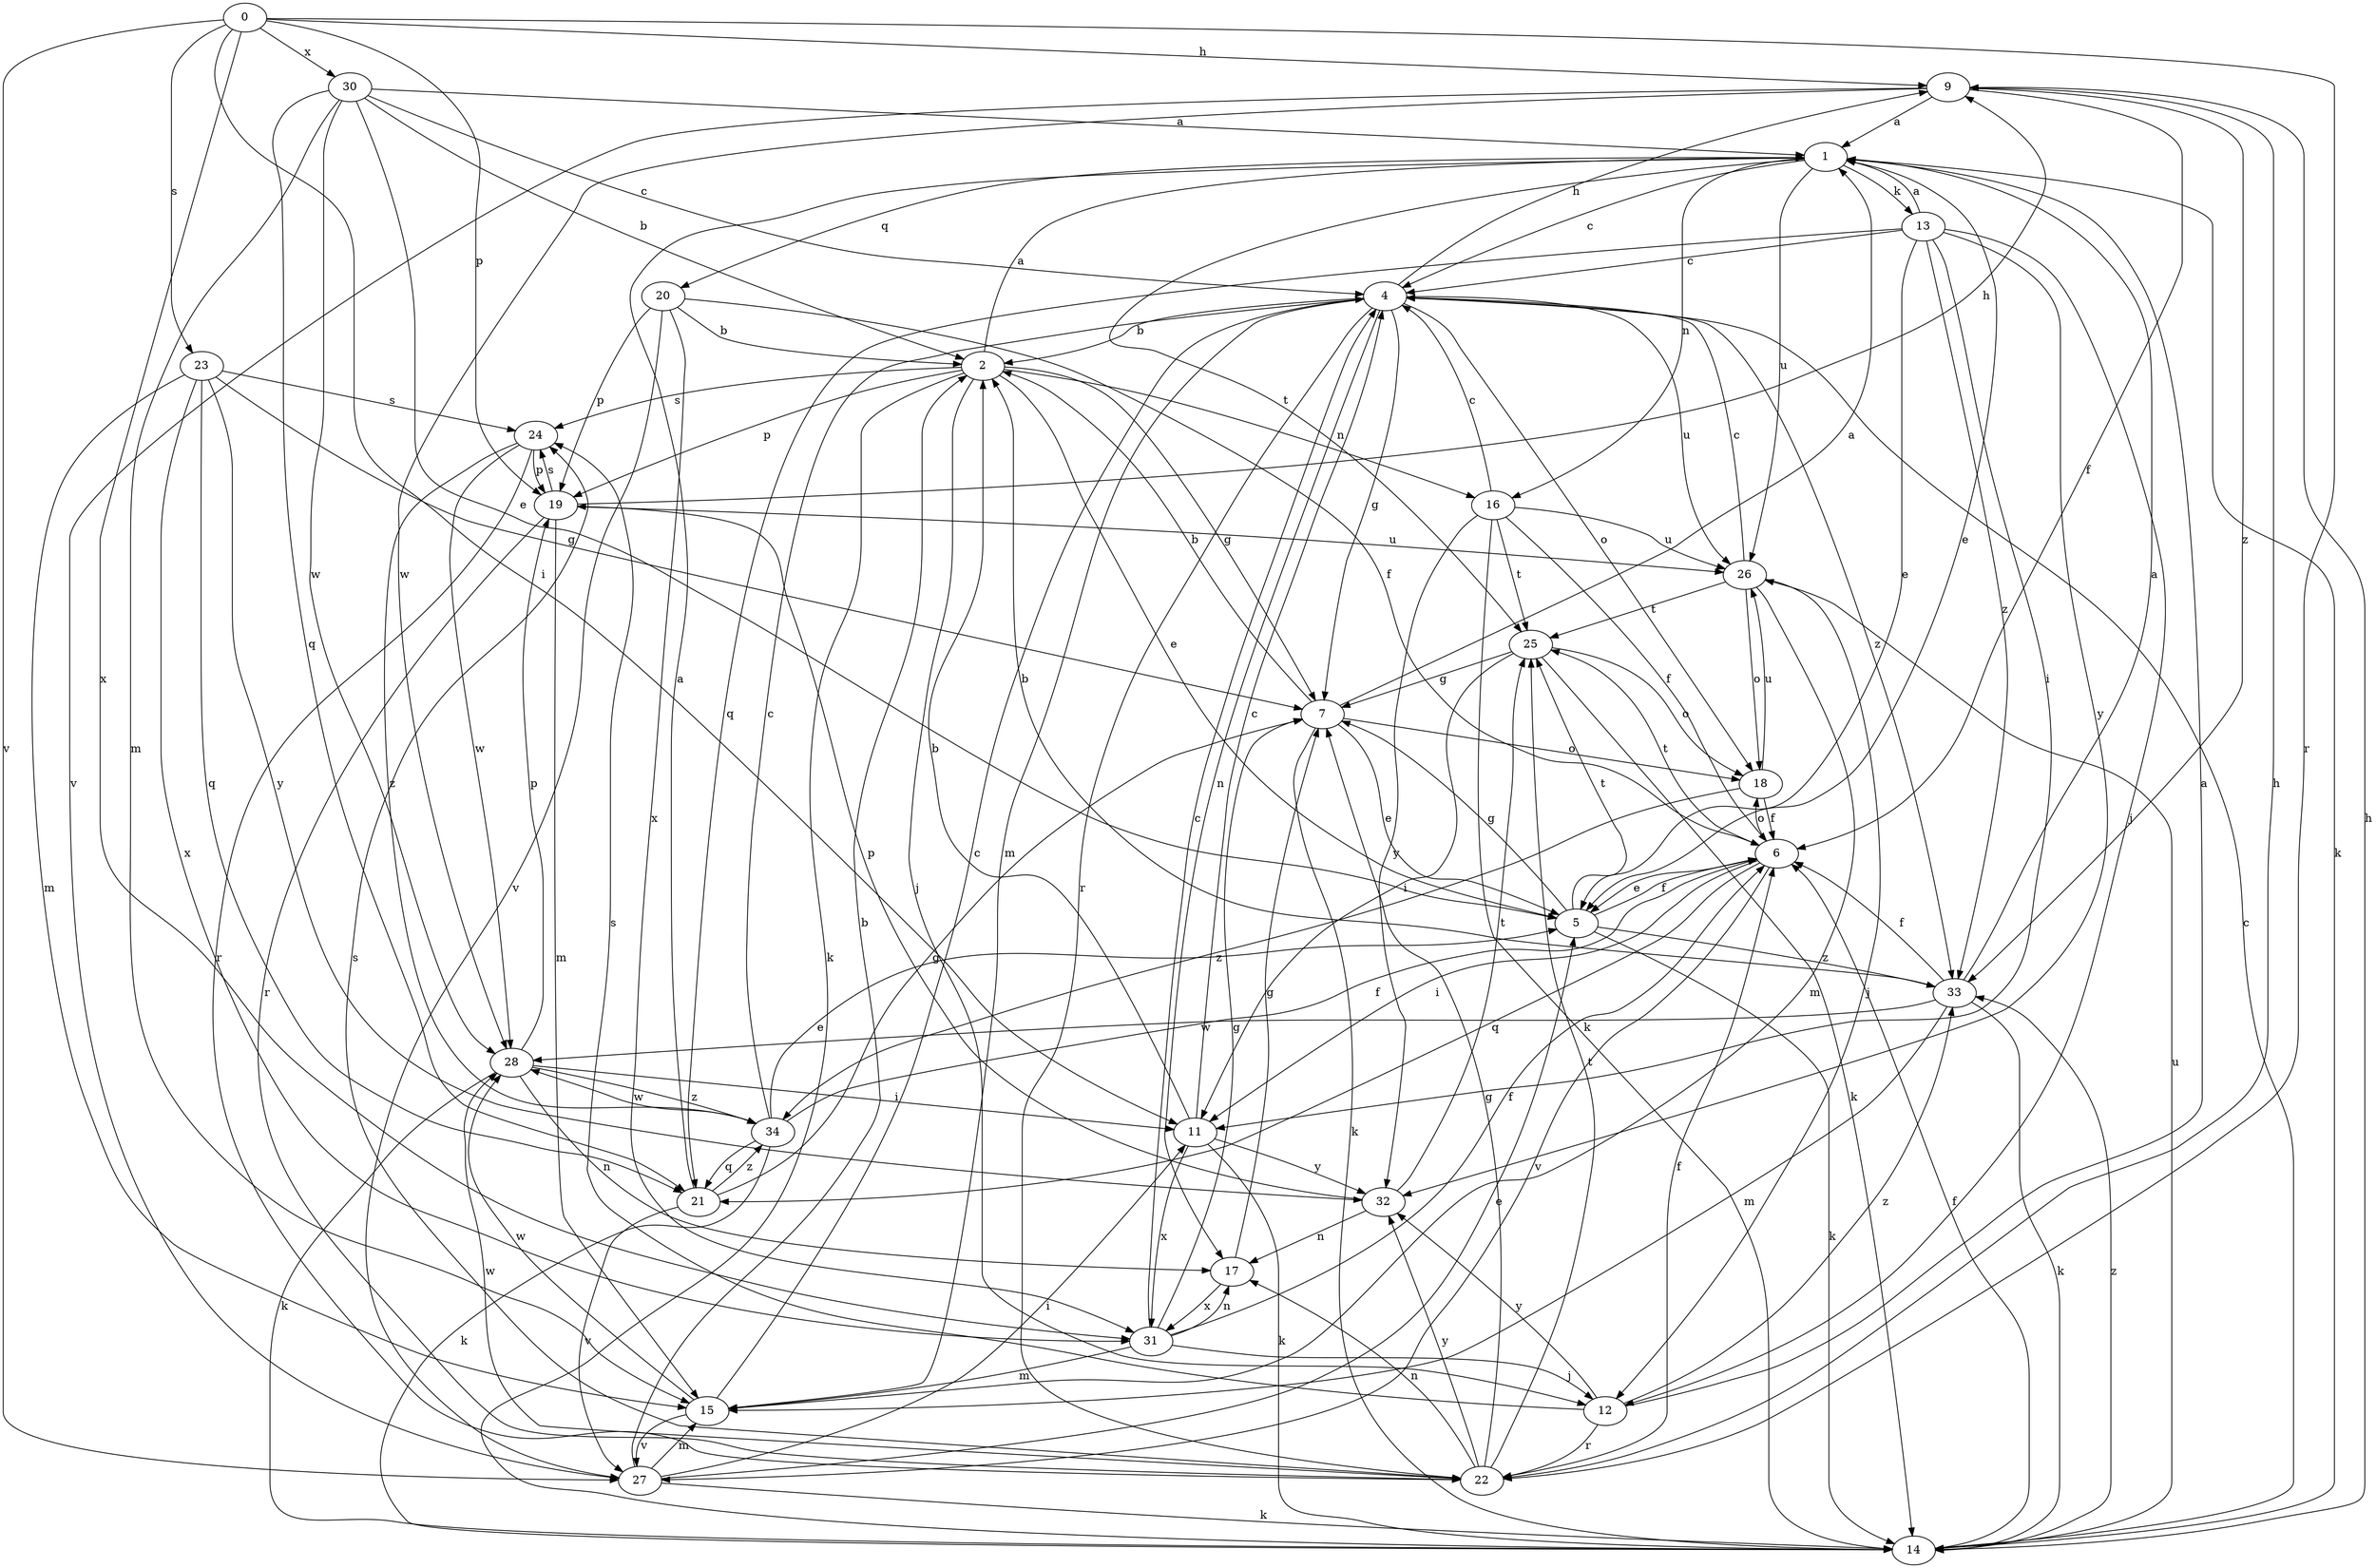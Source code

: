strict digraph  {
0;
1;
2;
4;
5;
6;
7;
9;
11;
12;
13;
14;
15;
16;
17;
18;
19;
20;
21;
22;
23;
24;
25;
26;
27;
28;
30;
31;
32;
33;
34;
0 -> 9  [label=h];
0 -> 11  [label=i];
0 -> 19  [label=p];
0 -> 22  [label=r];
0 -> 23  [label=s];
0 -> 27  [label=v];
0 -> 30  [label=x];
0 -> 31  [label=x];
1 -> 4  [label=c];
1 -> 5  [label=e];
1 -> 13  [label=k];
1 -> 14  [label=k];
1 -> 16  [label=n];
1 -> 20  [label=q];
1 -> 25  [label=t];
1 -> 26  [label=u];
2 -> 1  [label=a];
2 -> 5  [label=e];
2 -> 7  [label=g];
2 -> 12  [label=j];
2 -> 14  [label=k];
2 -> 16  [label=n];
2 -> 19  [label=p];
2 -> 24  [label=s];
4 -> 2  [label=b];
4 -> 7  [label=g];
4 -> 9  [label=h];
4 -> 15  [label=m];
4 -> 17  [label=n];
4 -> 18  [label=o];
4 -> 22  [label=r];
4 -> 26  [label=u];
4 -> 33  [label=z];
5 -> 6  [label=f];
5 -> 7  [label=g];
5 -> 14  [label=k];
5 -> 25  [label=t];
5 -> 33  [label=z];
6 -> 5  [label=e];
6 -> 11  [label=i];
6 -> 18  [label=o];
6 -> 21  [label=q];
6 -> 25  [label=t];
6 -> 27  [label=v];
7 -> 1  [label=a];
7 -> 2  [label=b];
7 -> 5  [label=e];
7 -> 14  [label=k];
7 -> 18  [label=o];
9 -> 1  [label=a];
9 -> 6  [label=f];
9 -> 27  [label=v];
9 -> 28  [label=w];
9 -> 33  [label=z];
11 -> 2  [label=b];
11 -> 4  [label=c];
11 -> 14  [label=k];
11 -> 31  [label=x];
11 -> 32  [label=y];
12 -> 1  [label=a];
12 -> 22  [label=r];
12 -> 24  [label=s];
12 -> 32  [label=y];
12 -> 33  [label=z];
13 -> 1  [label=a];
13 -> 4  [label=c];
13 -> 5  [label=e];
13 -> 11  [label=i];
13 -> 12  [label=j];
13 -> 21  [label=q];
13 -> 32  [label=y];
13 -> 33  [label=z];
14 -> 4  [label=c];
14 -> 6  [label=f];
14 -> 9  [label=h];
14 -> 26  [label=u];
14 -> 33  [label=z];
15 -> 4  [label=c];
15 -> 27  [label=v];
15 -> 28  [label=w];
16 -> 4  [label=c];
16 -> 6  [label=f];
16 -> 14  [label=k];
16 -> 25  [label=t];
16 -> 26  [label=u];
16 -> 32  [label=y];
17 -> 7  [label=g];
17 -> 31  [label=x];
18 -> 6  [label=f];
18 -> 26  [label=u];
18 -> 34  [label=z];
19 -> 9  [label=h];
19 -> 15  [label=m];
19 -> 22  [label=r];
19 -> 24  [label=s];
19 -> 26  [label=u];
20 -> 2  [label=b];
20 -> 6  [label=f];
20 -> 19  [label=p];
20 -> 27  [label=v];
20 -> 31  [label=x];
21 -> 1  [label=a];
21 -> 7  [label=g];
21 -> 27  [label=v];
21 -> 34  [label=z];
22 -> 6  [label=f];
22 -> 7  [label=g];
22 -> 9  [label=h];
22 -> 17  [label=n];
22 -> 24  [label=s];
22 -> 25  [label=t];
22 -> 28  [label=w];
22 -> 32  [label=y];
23 -> 7  [label=g];
23 -> 15  [label=m];
23 -> 21  [label=q];
23 -> 24  [label=s];
23 -> 31  [label=x];
23 -> 32  [label=y];
24 -> 19  [label=p];
24 -> 22  [label=r];
24 -> 28  [label=w];
24 -> 34  [label=z];
25 -> 7  [label=g];
25 -> 11  [label=i];
25 -> 14  [label=k];
25 -> 18  [label=o];
26 -> 4  [label=c];
26 -> 12  [label=j];
26 -> 15  [label=m];
26 -> 18  [label=o];
26 -> 25  [label=t];
27 -> 2  [label=b];
27 -> 5  [label=e];
27 -> 11  [label=i];
27 -> 14  [label=k];
27 -> 15  [label=m];
28 -> 11  [label=i];
28 -> 14  [label=k];
28 -> 17  [label=n];
28 -> 19  [label=p];
28 -> 34  [label=z];
30 -> 1  [label=a];
30 -> 2  [label=b];
30 -> 4  [label=c];
30 -> 5  [label=e];
30 -> 15  [label=m];
30 -> 21  [label=q];
30 -> 28  [label=w];
31 -> 4  [label=c];
31 -> 6  [label=f];
31 -> 7  [label=g];
31 -> 12  [label=j];
31 -> 15  [label=m];
31 -> 17  [label=n];
32 -> 17  [label=n];
32 -> 19  [label=p];
32 -> 25  [label=t];
33 -> 1  [label=a];
33 -> 2  [label=b];
33 -> 6  [label=f];
33 -> 14  [label=k];
33 -> 15  [label=m];
33 -> 28  [label=w];
34 -> 4  [label=c];
34 -> 5  [label=e];
34 -> 6  [label=f];
34 -> 14  [label=k];
34 -> 21  [label=q];
34 -> 28  [label=w];
}
